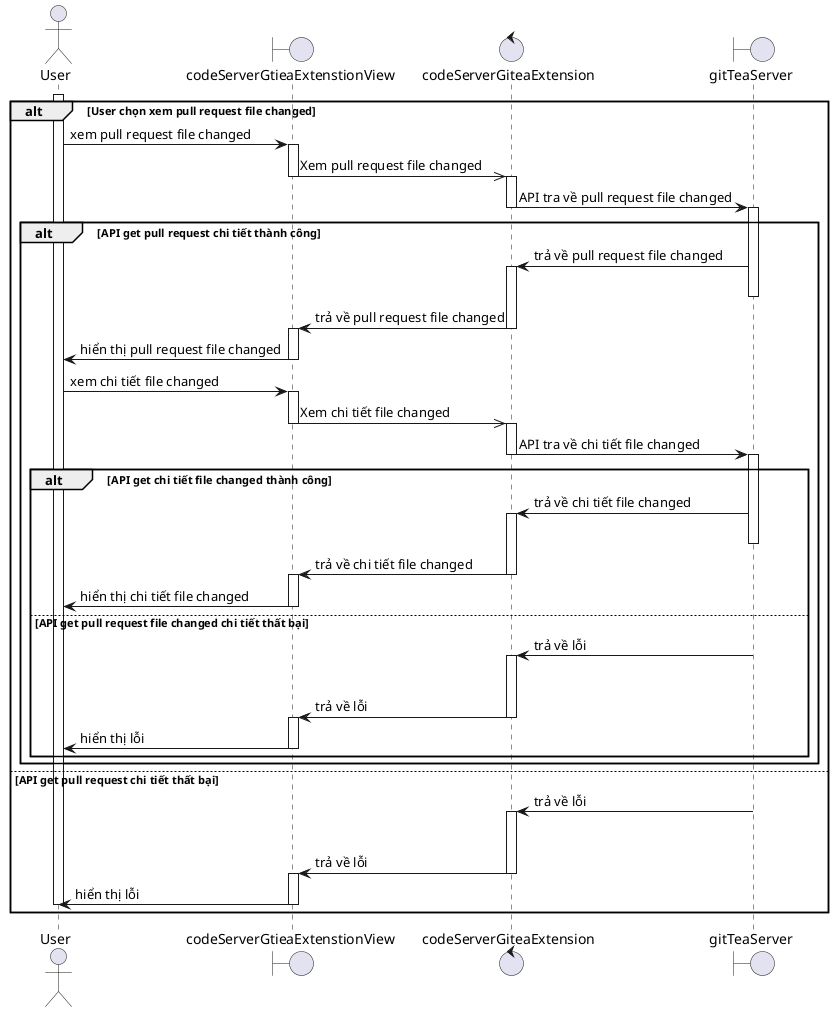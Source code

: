 @startuml

actor User
boundary codeServerGtieaExtenstionView
control codeServerGiteaExtension
boundary gitTeaServer
activate User

alt User chọn xem pull request file changed
User -> codeServerGtieaExtenstionView : xem pull request file changed
activate codeServerGtieaExtenstionView
codeServerGtieaExtenstionView->> codeServerGiteaExtension : Xem pull request file changed
deactivate codeServerGtieaExtenstionView
activate codeServerGiteaExtension
codeServerGiteaExtension -> gitTeaServer : API tra về pull request file changed
deactivate codeServerGiteaExtension
activate gitTeaServer
alt API get pull request chi tiết thành công
gitTeaServer -> codeServerGiteaExtension : trả về pull request file changed
activate codeServerGiteaExtension
deactivate gitTeaServer
codeServerGiteaExtension -> codeServerGtieaExtenstionView : trả về pull request file changed
deactivate codeServerGiteaExtension
activate codeServerGtieaExtenstionView
codeServerGtieaExtenstionView->User : hiển thị pull request file changed
deactivate codeServerGtieaExtenstionView

User -> codeServerGtieaExtenstionView : xem chi tiết file changed
activate codeServerGtieaExtenstionView
codeServerGtieaExtenstionView->> codeServerGiteaExtension : Xem chi tiết file changed
deactivate codeServerGtieaExtenstionView
activate codeServerGiteaExtension
codeServerGiteaExtension -> gitTeaServer : API tra về chi tiết file changed
deactivate codeServerGiteaExtension
activate gitTeaServer
alt API get chi tiết file changed thành công
gitTeaServer -> codeServerGiteaExtension : trả về chi tiết file changed
activate codeServerGiteaExtension
deactivate gitTeaServer
codeServerGiteaExtension -> codeServerGtieaExtenstionView : trả về chi tiết file changed
deactivate codeServerGiteaExtension
activate codeServerGtieaExtenstionView
codeServerGtieaExtenstionView->User : hiển thị chi tiết file changed
deactivate codeServerGtieaExtenstionView
else API get pull request file changed chi tiết thất bại
gitTeaServer -> codeServerGiteaExtension : trả về lỗi
activate codeServerGiteaExtension
deactivate gitTeaServer
codeServerGiteaExtension -> codeServerGtieaExtenstionView : trả về lỗi
deactivate codeServerGiteaExtension
activate codeServerGtieaExtenstionView
codeServerGtieaExtenstionView->User : hiển thị lỗi
deactivate codeServerGtieaExtenstionView

end
end

else API get pull request chi tiết thất bại
gitTeaServer -> codeServerGiteaExtension : trả về lỗi
activate codeServerGiteaExtension
deactivate gitTeaServer
codeServerGiteaExtension -> codeServerGtieaExtenstionView : trả về lỗi
deactivate codeServerGiteaExtension
activate codeServerGtieaExtenstionView
codeServerGtieaExtenstionView->User : hiển thị lỗi
deactivate codeServerGtieaExtenstionView
deactivate User
end




@enduml